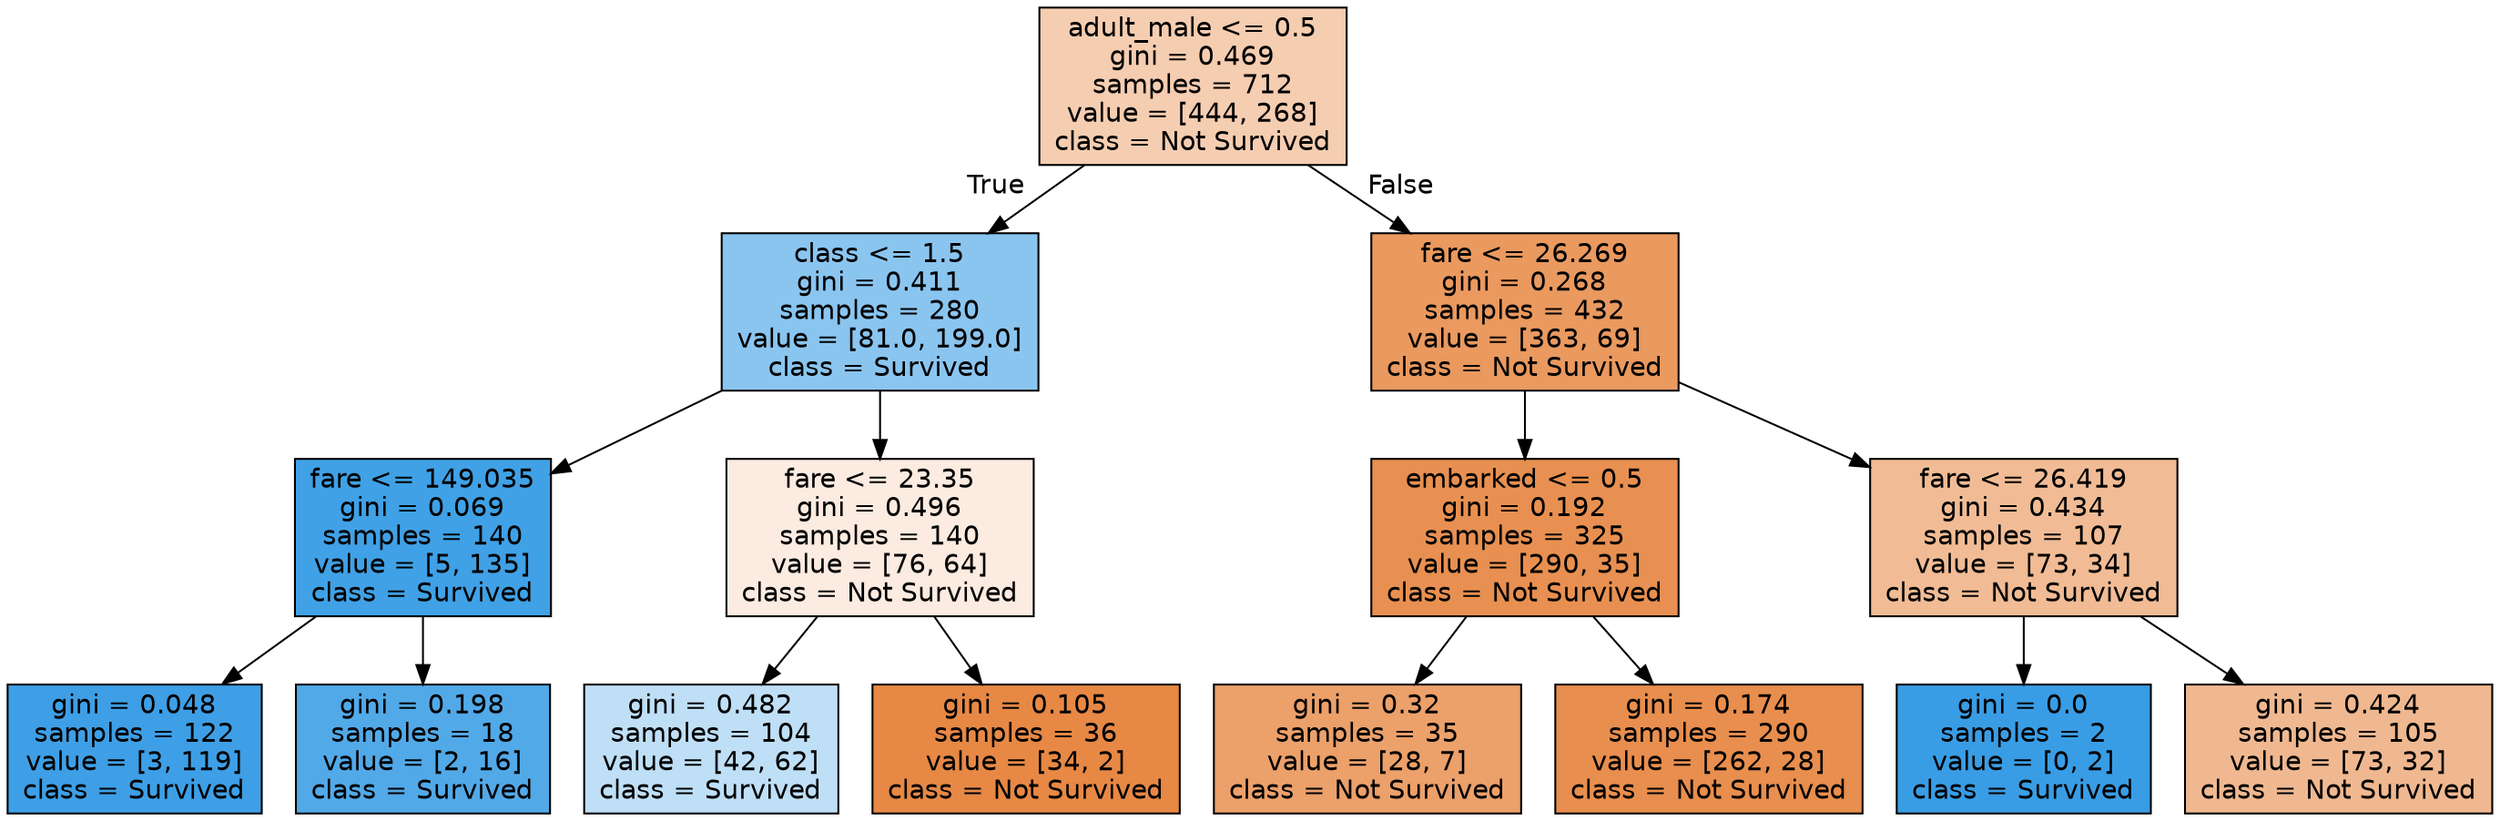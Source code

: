 digraph Tree {
node [shape=box, style="filled", color="black", fontname="helvetica"] ;
edge [fontname="helvetica"] ;
0 [label="adult_male <= 0.5\ngini = 0.469\nsamples = 712\nvalue = [444, 268]\nclass = Not Survived", fillcolor="#f5cdb1"] ;
1 [label="class <= 1.5\ngini = 0.411\nsamples = 280\nvalue = [81.0, 199.0]\nclass = Survived", fillcolor="#8ac5f0"] ;
0 -> 1 [labeldistance=2.5, labelangle=45, headlabel="True"] ;
2 [label="fare <= 149.035\ngini = 0.069\nsamples = 140\nvalue = [5, 135]\nclass = Survived", fillcolor="#40a1e6"] ;
1 -> 2 ;
3 [label="gini = 0.048\nsamples = 122\nvalue = [3, 119]\nclass = Survived", fillcolor="#3e9fe6"] ;
2 -> 3 ;
4 [label="gini = 0.198\nsamples = 18\nvalue = [2, 16]\nclass = Survived", fillcolor="#52a9e8"] ;
2 -> 4 ;
5 [label="fare <= 23.35\ngini = 0.496\nsamples = 140\nvalue = [76, 64]\nclass = Not Survived", fillcolor="#fbebe0"] ;
1 -> 5 ;
6 [label="gini = 0.482\nsamples = 104\nvalue = [42, 62]\nclass = Survived", fillcolor="#bfdff7"] ;
5 -> 6 ;
7 [label="gini = 0.105\nsamples = 36\nvalue = [34, 2]\nclass = Not Survived", fillcolor="#e78845"] ;
5 -> 7 ;
8 [label="fare <= 26.269\ngini = 0.268\nsamples = 432\nvalue = [363, 69]\nclass = Not Survived", fillcolor="#ea995f"] ;
0 -> 8 [labeldistance=2.5, labelangle=-45, headlabel="False"] ;
9 [label="embarked <= 0.5\ngini = 0.192\nsamples = 325\nvalue = [290, 35]\nclass = Not Survived", fillcolor="#e89051"] ;
8 -> 9 ;
10 [label="gini = 0.32\nsamples = 35\nvalue = [28, 7]\nclass = Not Survived", fillcolor="#eca06a"] ;
9 -> 10 ;
11 [label="gini = 0.174\nsamples = 290\nvalue = [262, 28]\nclass = Not Survived", fillcolor="#e88e4e"] ;
9 -> 11 ;
12 [label="fare <= 26.419\ngini = 0.434\nsamples = 107\nvalue = [73, 34]\nclass = Not Survived", fillcolor="#f1bc95"] ;
8 -> 12 ;
13 [label="gini = 0.0\nsamples = 2\nvalue = [0, 2]\nclass = Survived", fillcolor="#399de5"] ;
12 -> 13 ;
14 [label="gini = 0.424\nsamples = 105\nvalue = [73, 32]\nclass = Not Survived", fillcolor="#f0b890"] ;
12 -> 14 ;
}